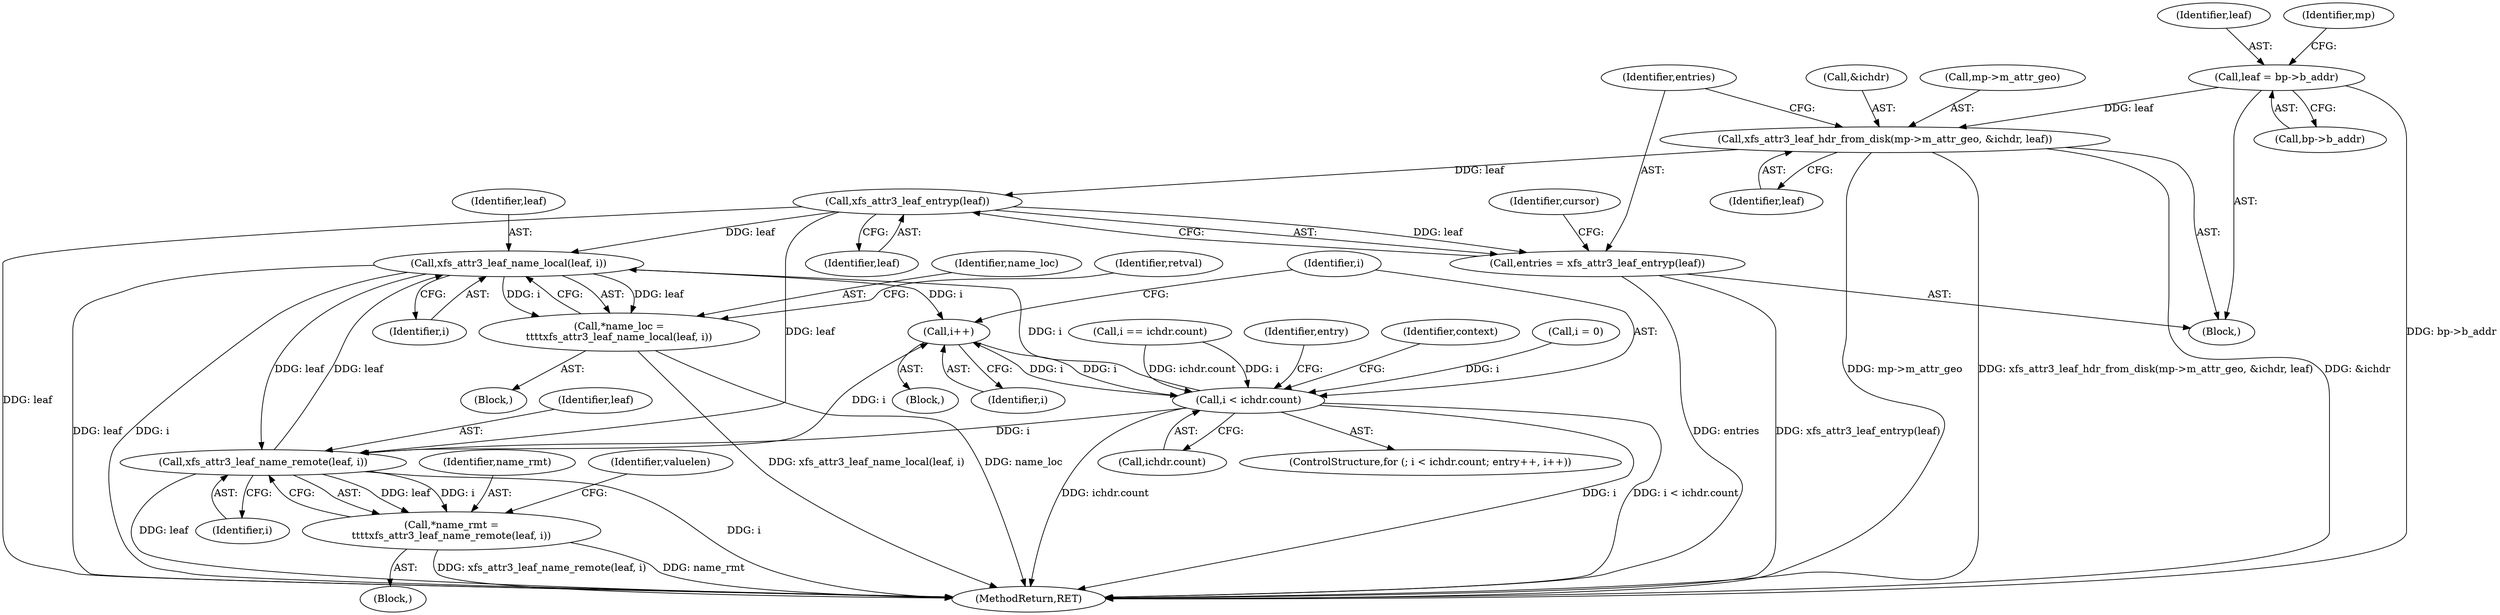 digraph "0_linux_2e83b79b2d6c78bf1b4aa227938a214dcbddc83f@pointer" {
"1000138" [label="(Call,xfs_attr3_leaf_entryp(leaf))"];
"1000129" [label="(Call,xfs_attr3_leaf_hdr_from_disk(mp->m_attr_geo, &ichdr, leaf))"];
"1000124" [label="(Call,leaf = bp->b_addr)"];
"1000136" [label="(Call,entries = xfs_attr3_leaf_entryp(leaf))"];
"1000304" [label="(Call,xfs_attr3_leaf_name_local(leaf, i))"];
"1000261" [label="(Call,i++)"];
"1000253" [label="(Call,i < ichdr.count)"];
"1000343" [label="(Call,xfs_attr3_leaf_name_remote(leaf, i))"];
"1000341" [label="(Call,*name_rmt =\n\t\t\t\txfs_attr3_leaf_name_remote(leaf, i))"];
"1000302" [label="(Call,*name_loc =\n\t\t\t\txfs_attr3_leaf_name_local(leaf, i))"];
"1000493" [label="(Identifier,context)"];
"1000133" [label="(Call,&ichdr)"];
"1000258" [label="(Block,)"];
"1000255" [label="(Call,ichdr.count)"];
"1000124" [label="(Call,leaf = bp->b_addr)"];
"1000496" [label="(MethodReturn,RET)"];
"1000241" [label="(Call,i = 0)"];
"1000254" [label="(Identifier,i)"];
"1000137" [label="(Identifier,entries)"];
"1000348" [label="(Identifier,valuelen)"];
"1000141" [label="(Identifier,cursor)"];
"1000252" [label="(ControlStructure,for (; i < ichdr.count; entry++, i++))"];
"1000343" [label="(Call,xfs_attr3_leaf_name_remote(leaf, i))"];
"1000342" [label="(Identifier,name_rmt)"];
"1000125" [label="(Identifier,leaf)"];
"1000253" [label="(Call,i < ichdr.count)"];
"1000261" [label="(Call,i++)"];
"1000129" [label="(Call,xfs_attr3_leaf_hdr_from_disk(mp->m_attr_geo, &ichdr, leaf))"];
"1000344" [label="(Identifier,leaf)"];
"1000138" [label="(Call,xfs_attr3_leaf_entryp(leaf))"];
"1000126" [label="(Call,bp->b_addr)"];
"1000130" [label="(Call,mp->m_attr_geo)"];
"1000341" [label="(Call,*name_rmt =\n\t\t\t\txfs_attr3_leaf_name_remote(leaf, i))"];
"1000345" [label="(Identifier,i)"];
"1000302" [label="(Call,*name_loc =\n\t\t\t\txfs_attr3_leaf_name_local(leaf, i))"];
"1000135" [label="(Identifier,leaf)"];
"1000106" [label="(Block,)"];
"1000139" [label="(Identifier,leaf)"];
"1000306" [label="(Identifier,i)"];
"1000300" [label="(Block,)"];
"1000303" [label="(Identifier,name_loc)"];
"1000223" [label="(Call,i == ichdr.count)"];
"1000304" [label="(Call,xfs_attr3_leaf_name_local(leaf, i))"];
"1000268" [label="(Identifier,entry)"];
"1000308" [label="(Identifier,retval)"];
"1000305" [label="(Identifier,leaf)"];
"1000131" [label="(Identifier,mp)"];
"1000339" [label="(Block,)"];
"1000262" [label="(Identifier,i)"];
"1000136" [label="(Call,entries = xfs_attr3_leaf_entryp(leaf))"];
"1000138" -> "1000136"  [label="AST: "];
"1000138" -> "1000139"  [label="CFG: "];
"1000139" -> "1000138"  [label="AST: "];
"1000136" -> "1000138"  [label="CFG: "];
"1000138" -> "1000496"  [label="DDG: leaf"];
"1000138" -> "1000136"  [label="DDG: leaf"];
"1000129" -> "1000138"  [label="DDG: leaf"];
"1000138" -> "1000304"  [label="DDG: leaf"];
"1000138" -> "1000343"  [label="DDG: leaf"];
"1000129" -> "1000106"  [label="AST: "];
"1000129" -> "1000135"  [label="CFG: "];
"1000130" -> "1000129"  [label="AST: "];
"1000133" -> "1000129"  [label="AST: "];
"1000135" -> "1000129"  [label="AST: "];
"1000137" -> "1000129"  [label="CFG: "];
"1000129" -> "1000496"  [label="DDG: mp->m_attr_geo"];
"1000129" -> "1000496"  [label="DDG: xfs_attr3_leaf_hdr_from_disk(mp->m_attr_geo, &ichdr, leaf)"];
"1000129" -> "1000496"  [label="DDG: &ichdr"];
"1000124" -> "1000129"  [label="DDG: leaf"];
"1000124" -> "1000106"  [label="AST: "];
"1000124" -> "1000126"  [label="CFG: "];
"1000125" -> "1000124"  [label="AST: "];
"1000126" -> "1000124"  [label="AST: "];
"1000131" -> "1000124"  [label="CFG: "];
"1000124" -> "1000496"  [label="DDG: bp->b_addr"];
"1000136" -> "1000106"  [label="AST: "];
"1000137" -> "1000136"  [label="AST: "];
"1000141" -> "1000136"  [label="CFG: "];
"1000136" -> "1000496"  [label="DDG: xfs_attr3_leaf_entryp(leaf)"];
"1000136" -> "1000496"  [label="DDG: entries"];
"1000304" -> "1000302"  [label="AST: "];
"1000304" -> "1000306"  [label="CFG: "];
"1000305" -> "1000304"  [label="AST: "];
"1000306" -> "1000304"  [label="AST: "];
"1000302" -> "1000304"  [label="CFG: "];
"1000304" -> "1000496"  [label="DDG: leaf"];
"1000304" -> "1000496"  [label="DDG: i"];
"1000304" -> "1000261"  [label="DDG: i"];
"1000304" -> "1000302"  [label="DDG: leaf"];
"1000304" -> "1000302"  [label="DDG: i"];
"1000343" -> "1000304"  [label="DDG: leaf"];
"1000253" -> "1000304"  [label="DDG: i"];
"1000304" -> "1000343"  [label="DDG: leaf"];
"1000261" -> "1000258"  [label="AST: "];
"1000261" -> "1000262"  [label="CFG: "];
"1000262" -> "1000261"  [label="AST: "];
"1000254" -> "1000261"  [label="CFG: "];
"1000261" -> "1000253"  [label="DDG: i"];
"1000253" -> "1000261"  [label="DDG: i"];
"1000343" -> "1000261"  [label="DDG: i"];
"1000253" -> "1000252"  [label="AST: "];
"1000253" -> "1000255"  [label="CFG: "];
"1000254" -> "1000253"  [label="AST: "];
"1000255" -> "1000253"  [label="AST: "];
"1000268" -> "1000253"  [label="CFG: "];
"1000493" -> "1000253"  [label="CFG: "];
"1000253" -> "1000496"  [label="DDG: i < ichdr.count"];
"1000253" -> "1000496"  [label="DDG: ichdr.count"];
"1000253" -> "1000496"  [label="DDG: i"];
"1000241" -> "1000253"  [label="DDG: i"];
"1000223" -> "1000253"  [label="DDG: i"];
"1000223" -> "1000253"  [label="DDG: ichdr.count"];
"1000253" -> "1000343"  [label="DDG: i"];
"1000343" -> "1000341"  [label="AST: "];
"1000343" -> "1000345"  [label="CFG: "];
"1000344" -> "1000343"  [label="AST: "];
"1000345" -> "1000343"  [label="AST: "];
"1000341" -> "1000343"  [label="CFG: "];
"1000343" -> "1000496"  [label="DDG: leaf"];
"1000343" -> "1000496"  [label="DDG: i"];
"1000343" -> "1000341"  [label="DDG: leaf"];
"1000343" -> "1000341"  [label="DDG: i"];
"1000341" -> "1000339"  [label="AST: "];
"1000342" -> "1000341"  [label="AST: "];
"1000348" -> "1000341"  [label="CFG: "];
"1000341" -> "1000496"  [label="DDG: xfs_attr3_leaf_name_remote(leaf, i)"];
"1000341" -> "1000496"  [label="DDG: name_rmt"];
"1000302" -> "1000300"  [label="AST: "];
"1000303" -> "1000302"  [label="AST: "];
"1000308" -> "1000302"  [label="CFG: "];
"1000302" -> "1000496"  [label="DDG: xfs_attr3_leaf_name_local(leaf, i)"];
"1000302" -> "1000496"  [label="DDG: name_loc"];
}
